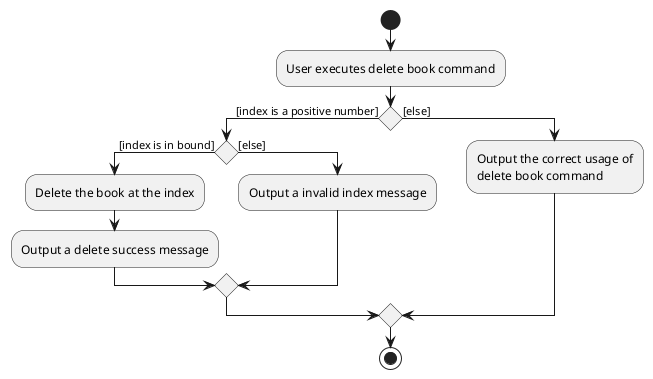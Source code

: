 @startuml
start
:User executes delete book command;

if () then ([index is a positive number])
    if () then ([index is in bound])
        :Delete the book at the index;
        :Output a delete success message;
    else ([else])
        :Output a invalid index message;
    endif
else ([else])
    :Output the correct usage of
    delete book command;
endif
stop
@enduml
